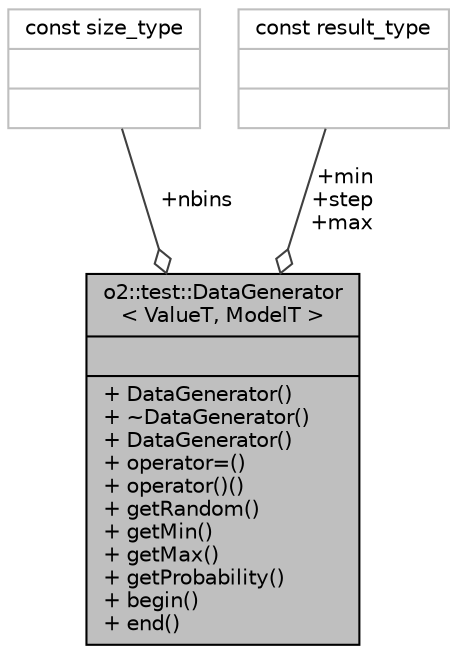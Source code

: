 digraph "o2::test::DataGenerator&lt; ValueT, ModelT &gt;"
{
 // INTERACTIVE_SVG=YES
  bgcolor="transparent";
  edge [fontname="Helvetica",fontsize="10",labelfontname="Helvetica",labelfontsize="10"];
  node [fontname="Helvetica",fontsize="10",shape=record];
  Node1 [label="{o2::test::DataGenerator\l\< ValueT, ModelT \>\n||+ DataGenerator()\l+ ~DataGenerator()\l+ DataGenerator()\l+ operator=()\l+ operator()()\l+ getRandom()\l+ getMin()\l+ getMax()\l+ getProbability()\l+ begin()\l+ end()\l}",height=0.2,width=0.4,color="black", fillcolor="grey75", style="filled" fontcolor="black"];
  Node2 -> Node1 [color="grey25",fontsize="10",style="solid",label=" +nbins" ,arrowhead="odiamond",fontname="Helvetica"];
  Node2 [label="{const size_type\n||}",height=0.2,width=0.4,color="grey75"];
  Node3 -> Node1 [color="grey25",fontsize="10",style="solid",label=" +min\n+step\n+max" ,arrowhead="odiamond",fontname="Helvetica"];
  Node3 [label="{const result_type\n||}",height=0.2,width=0.4,color="grey75"];
}
